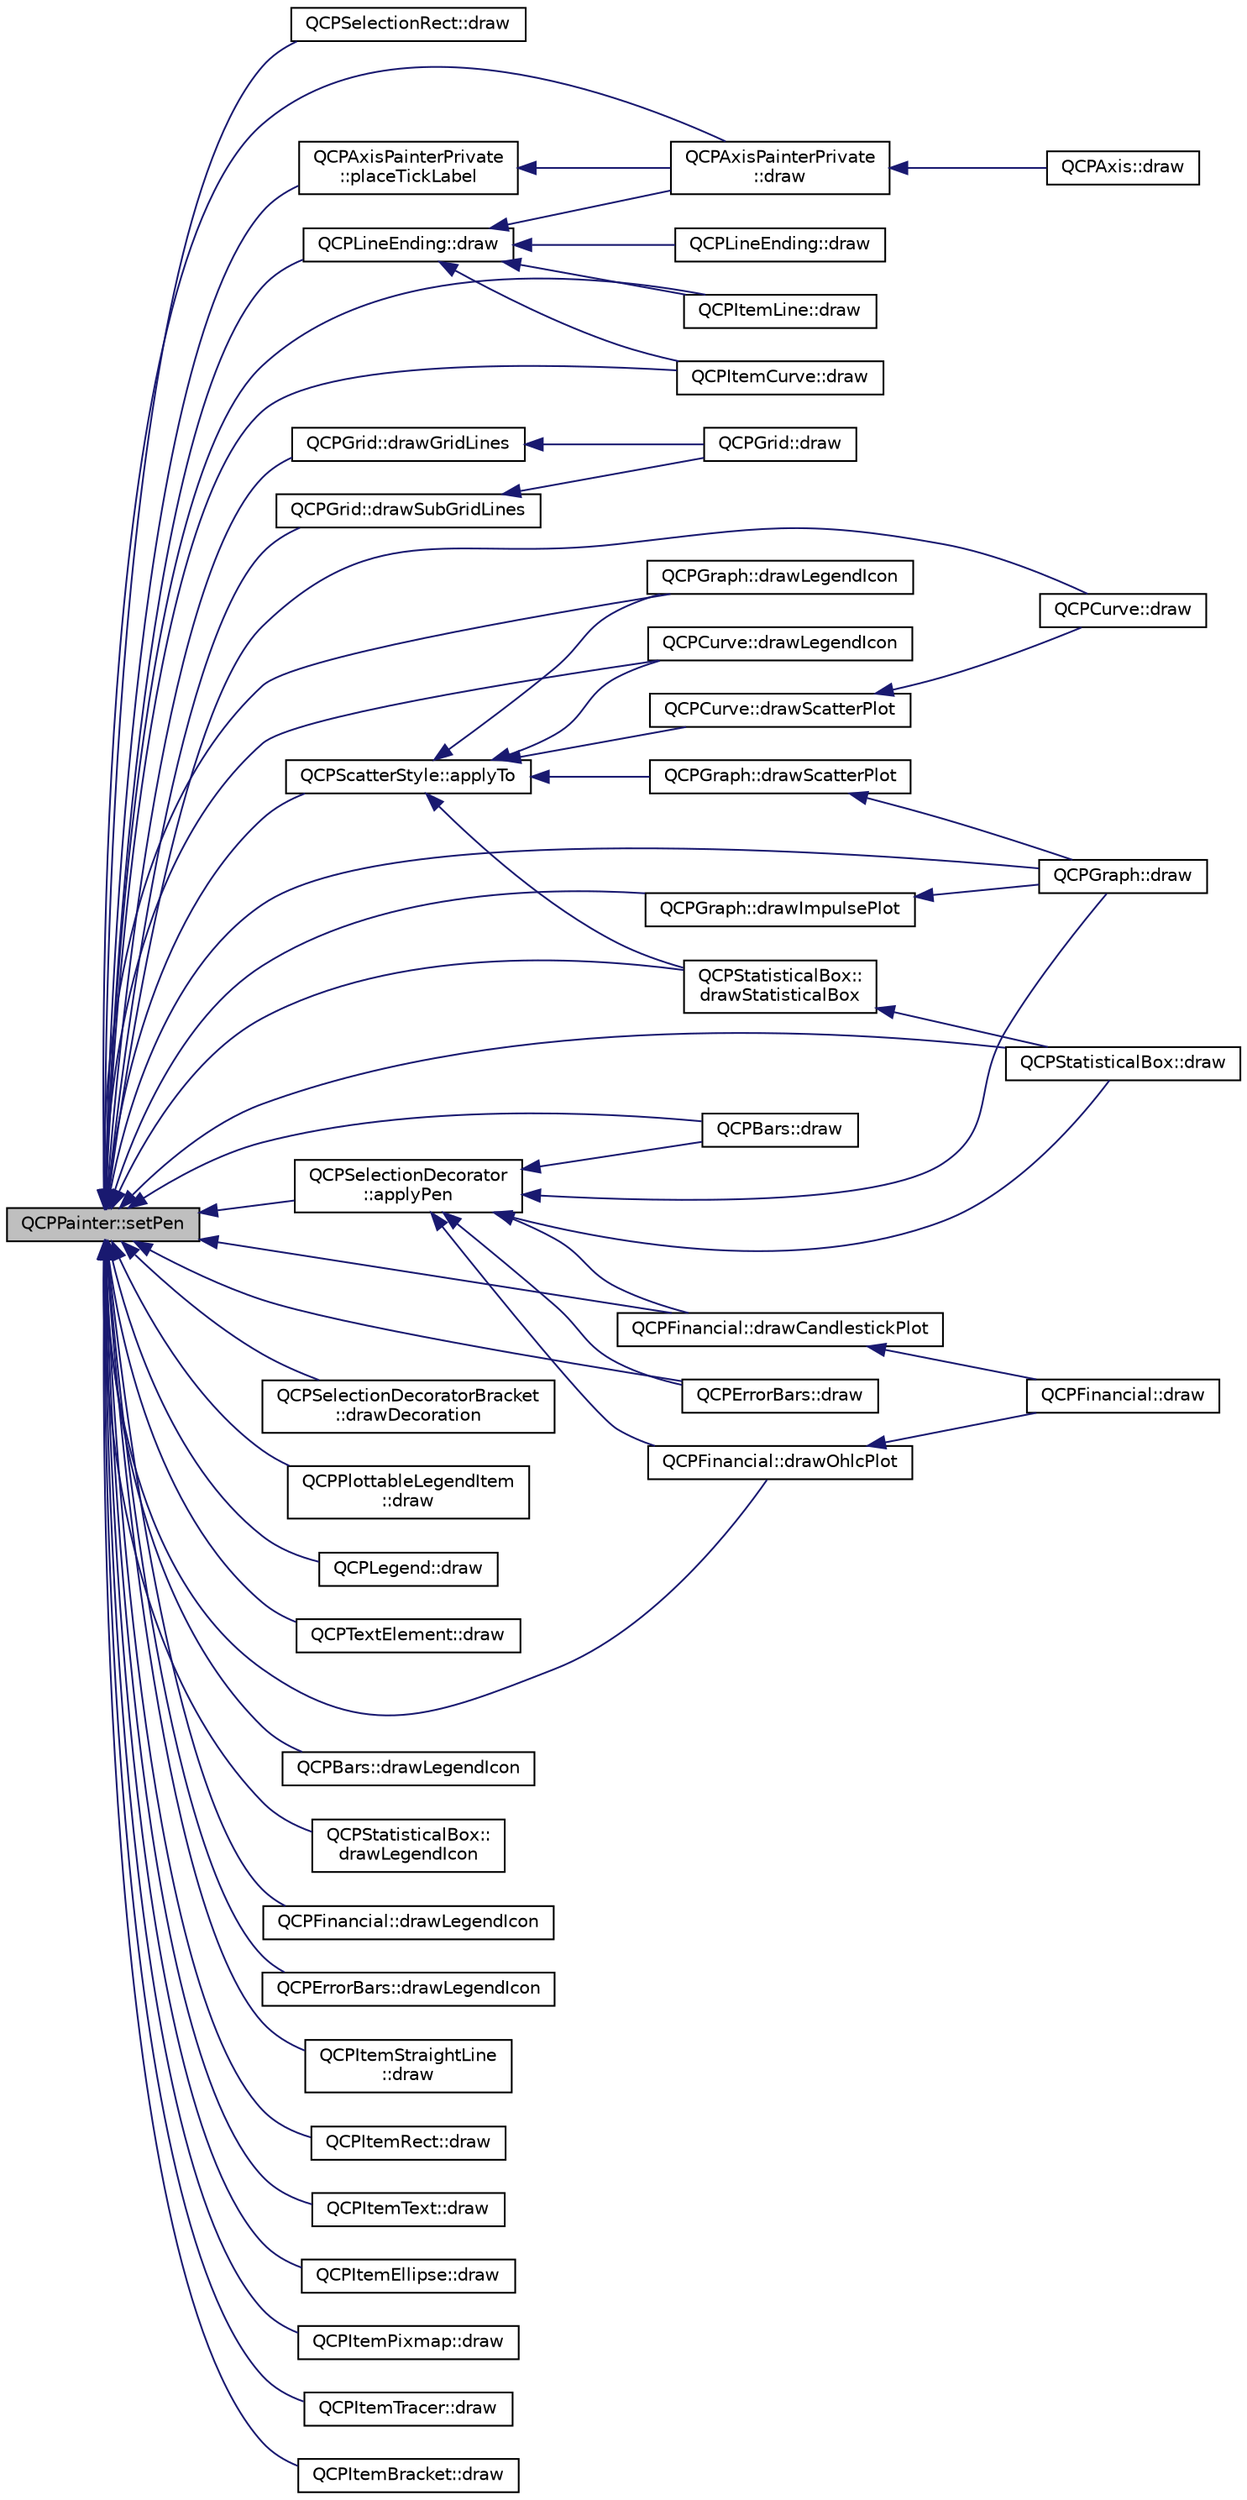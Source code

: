 digraph "QCPPainter::setPen"
{
  edge [fontname="Helvetica",fontsize="10",labelfontname="Helvetica",labelfontsize="10"];
  node [fontname="Helvetica",fontsize="10",shape=record];
  rankdir="LR";
  Node222 [label="QCPPainter::setPen",height=0.2,width=0.4,color="black", fillcolor="grey75", style="filled", fontcolor="black"];
  Node222 -> Node223 [dir="back",color="midnightblue",fontsize="10",style="solid",fontname="Helvetica"];
  Node223 [label="QCPSelectionRect::draw",height=0.2,width=0.4,color="black", fillcolor="white", style="filled",URL="$class_q_c_p_selection_rect.html#ab0e50ae796508bdcd97ab8c335c593bf"];
  Node222 -> Node224 [dir="back",color="midnightblue",fontsize="10",style="solid",fontname="Helvetica"];
  Node224 [label="QCPLineEnding::draw",height=0.2,width=0.4,color="black", fillcolor="white", style="filled",URL="$class_q_c_p_line_ending.html#a4f45db54f2aba03acf055e29aec1e8e7"];
  Node224 -> Node225 [dir="back",color="midnightblue",fontsize="10",style="solid",fontname="Helvetica"];
  Node225 [label="QCPLineEnding::draw",height=0.2,width=0.4,color="black", fillcolor="white", style="filled",URL="$class_q_c_p_line_ending.html#af7ac30a81ba85b9bded148c6ec387391"];
  Node224 -> Node226 [dir="back",color="midnightblue",fontsize="10",style="solid",fontname="Helvetica"];
  Node226 [label="QCPAxisPainterPrivate\l::draw",height=0.2,width=0.4,color="black", fillcolor="white", style="filled",URL="$class_q_c_p_axis_painter_private.html#a0207a99bdf9c4f70af20928898ddc2fc"];
  Node226 -> Node227 [dir="back",color="midnightblue",fontsize="10",style="solid",fontname="Helvetica"];
  Node227 [label="QCPAxis::draw",height=0.2,width=0.4,color="black", fillcolor="white", style="filled",URL="$class_q_c_p_axis.html#ac15ebb4225ca5212d8e5fffae481bc9b"];
  Node224 -> Node228 [dir="back",color="midnightblue",fontsize="10",style="solid",fontname="Helvetica"];
  Node228 [label="QCPItemLine::draw",height=0.2,width=0.4,color="black", fillcolor="white", style="filled",URL="$class_q_c_p_item_line.html#ae184140b61b2ef5b8edde76304447200"];
  Node224 -> Node229 [dir="back",color="midnightblue",fontsize="10",style="solid",fontname="Helvetica"];
  Node229 [label="QCPItemCurve::draw",height=0.2,width=0.4,color="black", fillcolor="white", style="filled",URL="$class_q_c_p_item_curve.html#a856ae61de18278847ba5e0e357bf68f2"];
  Node222 -> Node230 [dir="back",color="midnightblue",fontsize="10",style="solid",fontname="Helvetica"];
  Node230 [label="QCPGrid::drawGridLines",height=0.2,width=0.4,color="black", fillcolor="white", style="filled",URL="$class_q_c_p_grid.html#aee4e95d54acabbe298d6dda0dd86c0a4"];
  Node230 -> Node231 [dir="back",color="midnightblue",fontsize="10",style="solid",fontname="Helvetica"];
  Node231 [label="QCPGrid::draw",height=0.2,width=0.4,color="black", fillcolor="white", style="filled",URL="$class_q_c_p_grid.html#aad9a312d998e2d170956334d4cb80be2"];
  Node222 -> Node232 [dir="back",color="midnightblue",fontsize="10",style="solid",fontname="Helvetica"];
  Node232 [label="QCPGrid::drawSubGridLines",height=0.2,width=0.4,color="black", fillcolor="white", style="filled",URL="$class_q_c_p_grid.html#a751ce8aef815bcc9193432a30c8b6b6e"];
  Node232 -> Node231 [dir="back",color="midnightblue",fontsize="10",style="solid",fontname="Helvetica"];
  Node222 -> Node226 [dir="back",color="midnightblue",fontsize="10",style="solid",fontname="Helvetica"];
  Node222 -> Node233 [dir="back",color="midnightblue",fontsize="10",style="solid",fontname="Helvetica"];
  Node233 [label="QCPAxisPainterPrivate\l::placeTickLabel",height=0.2,width=0.4,color="black", fillcolor="white", style="filled",URL="$class_q_c_p_axis_painter_private.html#af8fe7350c19575bc33ca770f9b3a15fd"];
  Node233 -> Node226 [dir="back",color="midnightblue",fontsize="10",style="solid",fontname="Helvetica"];
  Node222 -> Node234 [dir="back",color="midnightblue",fontsize="10",style="solid",fontname="Helvetica"];
  Node234 [label="QCPScatterStyle::applyTo",height=0.2,width=0.4,color="black", fillcolor="white", style="filled",URL="$class_q_c_p_scatter_style.html#afd8044ece445300499ca0dc164821e0f"];
  Node234 -> Node235 [dir="back",color="midnightblue",fontsize="10",style="solid",fontname="Helvetica"];
  Node235 [label="QCPGraph::drawLegendIcon",height=0.2,width=0.4,color="black", fillcolor="white", style="filled",URL="$class_q_c_p_graph.html#a6efbab06c400bdb15e28b2d0a4ecc18a"];
  Node234 -> Node236 [dir="back",color="midnightblue",fontsize="10",style="solid",fontname="Helvetica"];
  Node236 [label="QCPGraph::drawScatterPlot",height=0.2,width=0.4,color="black", fillcolor="white", style="filled",URL="$class_q_c_p_graph.html#abeb0bbe81026c024bf3d508d13cf5e0e"];
  Node236 -> Node237 [dir="back",color="midnightblue",fontsize="10",style="solid",fontname="Helvetica"];
  Node237 [label="QCPGraph::draw",height=0.2,width=0.4,color="black", fillcolor="white", style="filled",URL="$class_q_c_p_graph.html#a2b0849598f06e834b43ce18cd13bcdc3"];
  Node234 -> Node238 [dir="back",color="midnightblue",fontsize="10",style="solid",fontname="Helvetica"];
  Node238 [label="QCPCurve::drawLegendIcon",height=0.2,width=0.4,color="black", fillcolor="white", style="filled",URL="$class_q_c_p_curve.html#aac6e94afbce4002d2cd7793250154e84"];
  Node234 -> Node239 [dir="back",color="midnightblue",fontsize="10",style="solid",fontname="Helvetica"];
  Node239 [label="QCPCurve::drawScatterPlot",height=0.2,width=0.4,color="black", fillcolor="white", style="filled",URL="$class_q_c_p_curve.html#a0bea811373c5ee8c67c9c2b4d74ad866"];
  Node239 -> Node240 [dir="back",color="midnightblue",fontsize="10",style="solid",fontname="Helvetica"];
  Node240 [label="QCPCurve::draw",height=0.2,width=0.4,color="black", fillcolor="white", style="filled",URL="$class_q_c_p_curve.html#ac199d41d23865cd68bd7b598308a4433"];
  Node234 -> Node241 [dir="back",color="midnightblue",fontsize="10",style="solid",fontname="Helvetica"];
  Node241 [label="QCPStatisticalBox::\ldrawStatisticalBox",height=0.2,width=0.4,color="black", fillcolor="white", style="filled",URL="$class_q_c_p_statistical_box.html#a02dc6b561be8203d460d7263da74b8a9"];
  Node241 -> Node242 [dir="back",color="midnightblue",fontsize="10",style="solid",fontname="Helvetica"];
  Node242 [label="QCPStatisticalBox::draw",height=0.2,width=0.4,color="black", fillcolor="white", style="filled",URL="$class_q_c_p_statistical_box.html#afcff35fa79728cfe10e80e0702014fea"];
  Node222 -> Node243 [dir="back",color="midnightblue",fontsize="10",style="solid",fontname="Helvetica"];
  Node243 [label="QCPSelectionDecorator\l::applyPen",height=0.2,width=0.4,color="black", fillcolor="white", style="filled",URL="$class_q_c_p_selection_decorator.html#a75098893f7d08660ea449206810679d7"];
  Node243 -> Node237 [dir="back",color="midnightblue",fontsize="10",style="solid",fontname="Helvetica"];
  Node243 -> Node244 [dir="back",color="midnightblue",fontsize="10",style="solid",fontname="Helvetica"];
  Node244 [label="QCPBars::draw",height=0.2,width=0.4,color="black", fillcolor="white", style="filled",URL="$class_q_c_p_bars.html#aa267c20650d55084c3f47cb2f8fac9dc"];
  Node243 -> Node242 [dir="back",color="midnightblue",fontsize="10",style="solid",fontname="Helvetica"];
  Node243 -> Node245 [dir="back",color="midnightblue",fontsize="10",style="solid",fontname="Helvetica"];
  Node245 [label="QCPFinancial::drawOhlcPlot",height=0.2,width=0.4,color="black", fillcolor="white", style="filled",URL="$class_q_c_p_financial.html#a2c77aab636f6bce6e0407b3f94e90d08"];
  Node245 -> Node246 [dir="back",color="midnightblue",fontsize="10",style="solid",fontname="Helvetica"];
  Node246 [label="QCPFinancial::draw",height=0.2,width=0.4,color="black", fillcolor="white", style="filled",URL="$class_q_c_p_financial.html#a4d62b7a618d609321adb5f5f1e31f446"];
  Node243 -> Node247 [dir="back",color="midnightblue",fontsize="10",style="solid",fontname="Helvetica"];
  Node247 [label="QCPFinancial::drawCandlestickPlot",height=0.2,width=0.4,color="black", fillcolor="white", style="filled",URL="$class_q_c_p_financial.html#ade6b703369d8acb3bfa0b8e244df4b06"];
  Node247 -> Node246 [dir="back",color="midnightblue",fontsize="10",style="solid",fontname="Helvetica"];
  Node243 -> Node248 [dir="back",color="midnightblue",fontsize="10",style="solid",fontname="Helvetica"];
  Node248 [label="QCPErrorBars::draw",height=0.2,width=0.4,color="black", fillcolor="white", style="filled",URL="$class_q_c_p_error_bars.html#a801e85931372abf2a1034bfb2eac5cd2"];
  Node222 -> Node249 [dir="back",color="midnightblue",fontsize="10",style="solid",fontname="Helvetica"];
  Node249 [label="QCPSelectionDecoratorBracket\l::drawDecoration",height=0.2,width=0.4,color="black", fillcolor="white", style="filled",URL="$class_q_c_p_selection_decorator_bracket.html#a9ebe2e729b5012c0a995d788f87fac22"];
  Node222 -> Node250 [dir="back",color="midnightblue",fontsize="10",style="solid",fontname="Helvetica"];
  Node250 [label="QCPPlottableLegendItem\l::draw",height=0.2,width=0.4,color="black", fillcolor="white", style="filled",URL="$class_q_c_p_plottable_legend_item.html#a5838366619200e99680afa6d355d13fa"];
  Node222 -> Node251 [dir="back",color="midnightblue",fontsize="10",style="solid",fontname="Helvetica"];
  Node251 [label="QCPLegend::draw",height=0.2,width=0.4,color="black", fillcolor="white", style="filled",URL="$class_q_c_p_legend.html#a74f93358d2b4a76ec95c3a5d825582a3"];
  Node222 -> Node252 [dir="back",color="midnightblue",fontsize="10",style="solid",fontname="Helvetica"];
  Node252 [label="QCPTextElement::draw",height=0.2,width=0.4,color="black", fillcolor="white", style="filled",URL="$class_q_c_p_text_element.html#ad1dae61ea77ae74841f3c2fb765fc88e"];
  Node222 -> Node237 [dir="back",color="midnightblue",fontsize="10",style="solid",fontname="Helvetica"];
  Node222 -> Node235 [dir="back",color="midnightblue",fontsize="10",style="solid",fontname="Helvetica"];
  Node222 -> Node253 [dir="back",color="midnightblue",fontsize="10",style="solid",fontname="Helvetica"];
  Node253 [label="QCPGraph::drawImpulsePlot",height=0.2,width=0.4,color="black", fillcolor="white", style="filled",URL="$class_q_c_p_graph.html#a217ef6bf6c5689eb1dcbe02187d2cc61"];
  Node253 -> Node237 [dir="back",color="midnightblue",fontsize="10",style="solid",fontname="Helvetica"];
  Node222 -> Node240 [dir="back",color="midnightblue",fontsize="10",style="solid",fontname="Helvetica"];
  Node222 -> Node238 [dir="back",color="midnightblue",fontsize="10",style="solid",fontname="Helvetica"];
  Node222 -> Node244 [dir="back",color="midnightblue",fontsize="10",style="solid",fontname="Helvetica"];
  Node222 -> Node254 [dir="back",color="midnightblue",fontsize="10",style="solid",fontname="Helvetica"];
  Node254 [label="QCPBars::drawLegendIcon",height=0.2,width=0.4,color="black", fillcolor="white", style="filled",URL="$class_q_c_p_bars.html#aee7c3e1763fd6b504c45baa8775be7b7"];
  Node222 -> Node242 [dir="back",color="midnightblue",fontsize="10",style="solid",fontname="Helvetica"];
  Node222 -> Node255 [dir="back",color="midnightblue",fontsize="10",style="solid",fontname="Helvetica"];
  Node255 [label="QCPStatisticalBox::\ldrawLegendIcon",height=0.2,width=0.4,color="black", fillcolor="white", style="filled",URL="$class_q_c_p_statistical_box.html#ad286c63a79c21d5231a4b6c6fdbb914f"];
  Node222 -> Node241 [dir="back",color="midnightblue",fontsize="10",style="solid",fontname="Helvetica"];
  Node222 -> Node256 [dir="back",color="midnightblue",fontsize="10",style="solid",fontname="Helvetica"];
  Node256 [label="QCPFinancial::drawLegendIcon",height=0.2,width=0.4,color="black", fillcolor="white", style="filled",URL="$class_q_c_p_financial.html#a53f6ef2cddb650993f04c66e39a04942"];
  Node222 -> Node245 [dir="back",color="midnightblue",fontsize="10",style="solid",fontname="Helvetica"];
  Node222 -> Node247 [dir="back",color="midnightblue",fontsize="10",style="solid",fontname="Helvetica"];
  Node222 -> Node248 [dir="back",color="midnightblue",fontsize="10",style="solid",fontname="Helvetica"];
  Node222 -> Node257 [dir="back",color="midnightblue",fontsize="10",style="solid",fontname="Helvetica"];
  Node257 [label="QCPErrorBars::drawLegendIcon",height=0.2,width=0.4,color="black", fillcolor="white", style="filled",URL="$class_q_c_p_error_bars.html#a20f5d292e66103f26bca00b11ce417b4"];
  Node222 -> Node258 [dir="back",color="midnightblue",fontsize="10",style="solid",fontname="Helvetica"];
  Node258 [label="QCPItemStraightLine\l::draw",height=0.2,width=0.4,color="black", fillcolor="white", style="filled",URL="$class_q_c_p_item_straight_line.html#acbc84ad219bf4845152e4e2202fcaa3c"];
  Node222 -> Node228 [dir="back",color="midnightblue",fontsize="10",style="solid",fontname="Helvetica"];
  Node222 -> Node229 [dir="back",color="midnightblue",fontsize="10",style="solid",fontname="Helvetica"];
  Node222 -> Node259 [dir="back",color="midnightblue",fontsize="10",style="solid",fontname="Helvetica"];
  Node259 [label="QCPItemRect::draw",height=0.2,width=0.4,color="black", fillcolor="white", style="filled",URL="$class_q_c_p_item_rect.html#a3c492960d0fc038cf1b60578b62b6cdc"];
  Node222 -> Node260 [dir="back",color="midnightblue",fontsize="10",style="solid",fontname="Helvetica"];
  Node260 [label="QCPItemText::draw",height=0.2,width=0.4,color="black", fillcolor="white", style="filled",URL="$class_q_c_p_item_text.html#a8f8f075da83b6547c2b32e1f64cf0554"];
  Node222 -> Node261 [dir="back",color="midnightblue",fontsize="10",style="solid",fontname="Helvetica"];
  Node261 [label="QCPItemEllipse::draw",height=0.2,width=0.4,color="black", fillcolor="white", style="filled",URL="$class_q_c_p_item_ellipse.html#a77eebd67a402fc496082a2e51356928c"];
  Node222 -> Node262 [dir="back",color="midnightblue",fontsize="10",style="solid",fontname="Helvetica"];
  Node262 [label="QCPItemPixmap::draw",height=0.2,width=0.4,color="black", fillcolor="white", style="filled",URL="$class_q_c_p_item_pixmap.html#a9538a7d37fe20a4ff4bb2cb5bbbf2b48"];
  Node222 -> Node263 [dir="back",color="midnightblue",fontsize="10",style="solid",fontname="Helvetica"];
  Node263 [label="QCPItemTracer::draw",height=0.2,width=0.4,color="black", fillcolor="white", style="filled",URL="$class_q_c_p_item_tracer.html#a11f187ffea436434f3b5cfc387811967"];
  Node222 -> Node264 [dir="back",color="midnightblue",fontsize="10",style="solid",fontname="Helvetica"];
  Node264 [label="QCPItemBracket::draw",height=0.2,width=0.4,color="black", fillcolor="white", style="filled",URL="$class_q_c_p_item_bracket.html#a942a3978aea44a2fc7b4383f2bf6d417"];
}

